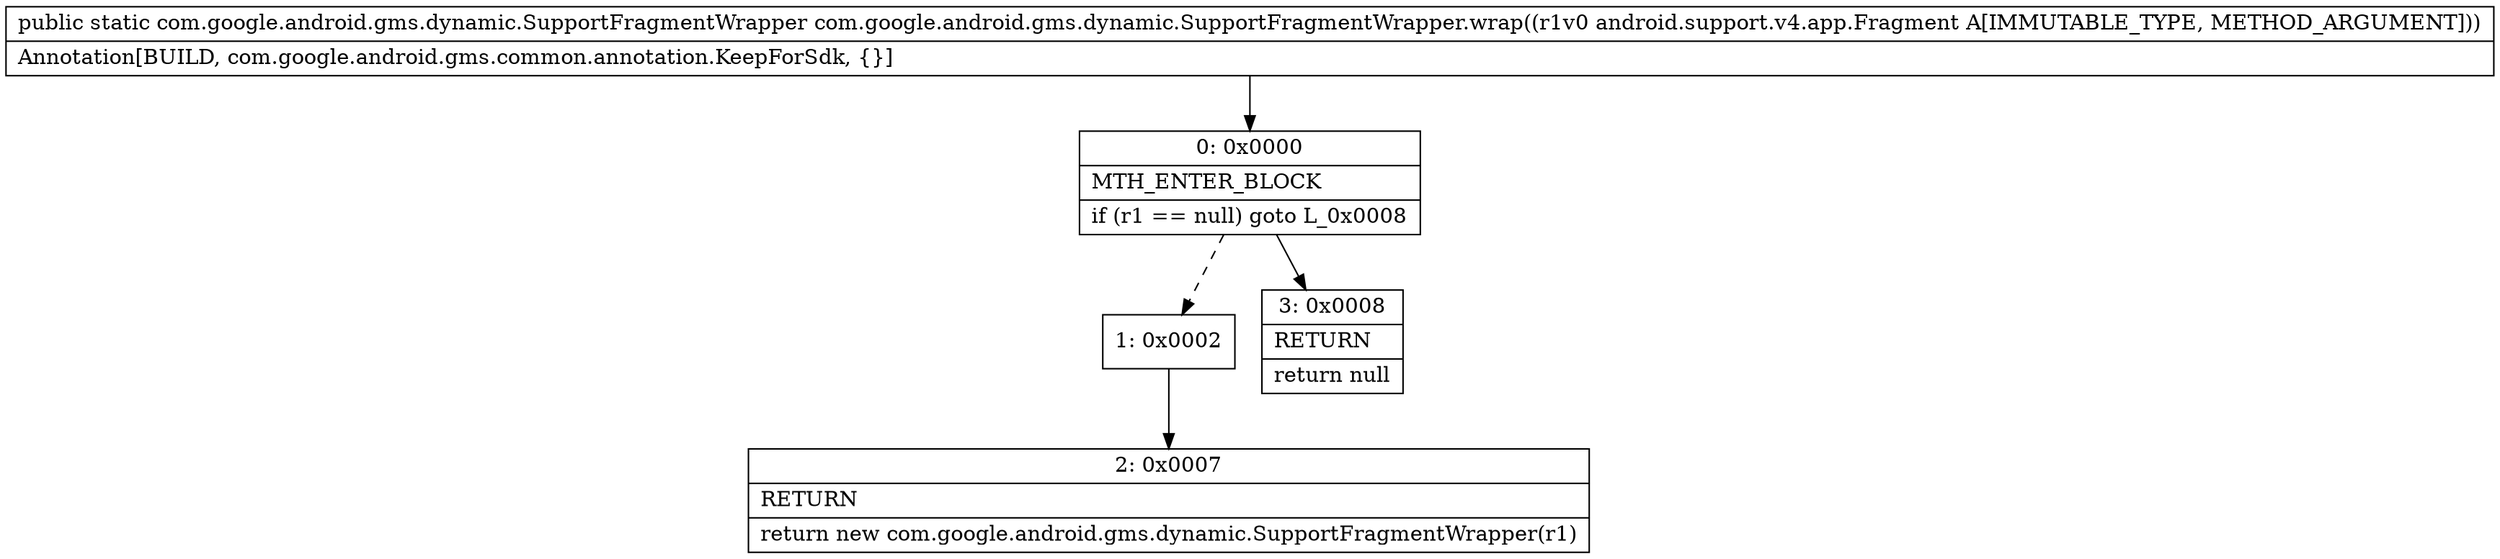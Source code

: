 digraph "CFG forcom.google.android.gms.dynamic.SupportFragmentWrapper.wrap(Landroid\/support\/v4\/app\/Fragment;)Lcom\/google\/android\/gms\/dynamic\/SupportFragmentWrapper;" {
Node_0 [shape=record,label="{0\:\ 0x0000|MTH_ENTER_BLOCK\l|if (r1 == null) goto L_0x0008\l}"];
Node_1 [shape=record,label="{1\:\ 0x0002}"];
Node_2 [shape=record,label="{2\:\ 0x0007|RETURN\l|return new com.google.android.gms.dynamic.SupportFragmentWrapper(r1)\l}"];
Node_3 [shape=record,label="{3\:\ 0x0008|RETURN\l|return null\l}"];
MethodNode[shape=record,label="{public static com.google.android.gms.dynamic.SupportFragmentWrapper com.google.android.gms.dynamic.SupportFragmentWrapper.wrap((r1v0 android.support.v4.app.Fragment A[IMMUTABLE_TYPE, METHOD_ARGUMENT]))  | Annotation[BUILD, com.google.android.gms.common.annotation.KeepForSdk, \{\}]\l}"];
MethodNode -> Node_0;
Node_0 -> Node_1[style=dashed];
Node_0 -> Node_3;
Node_1 -> Node_2;
}

